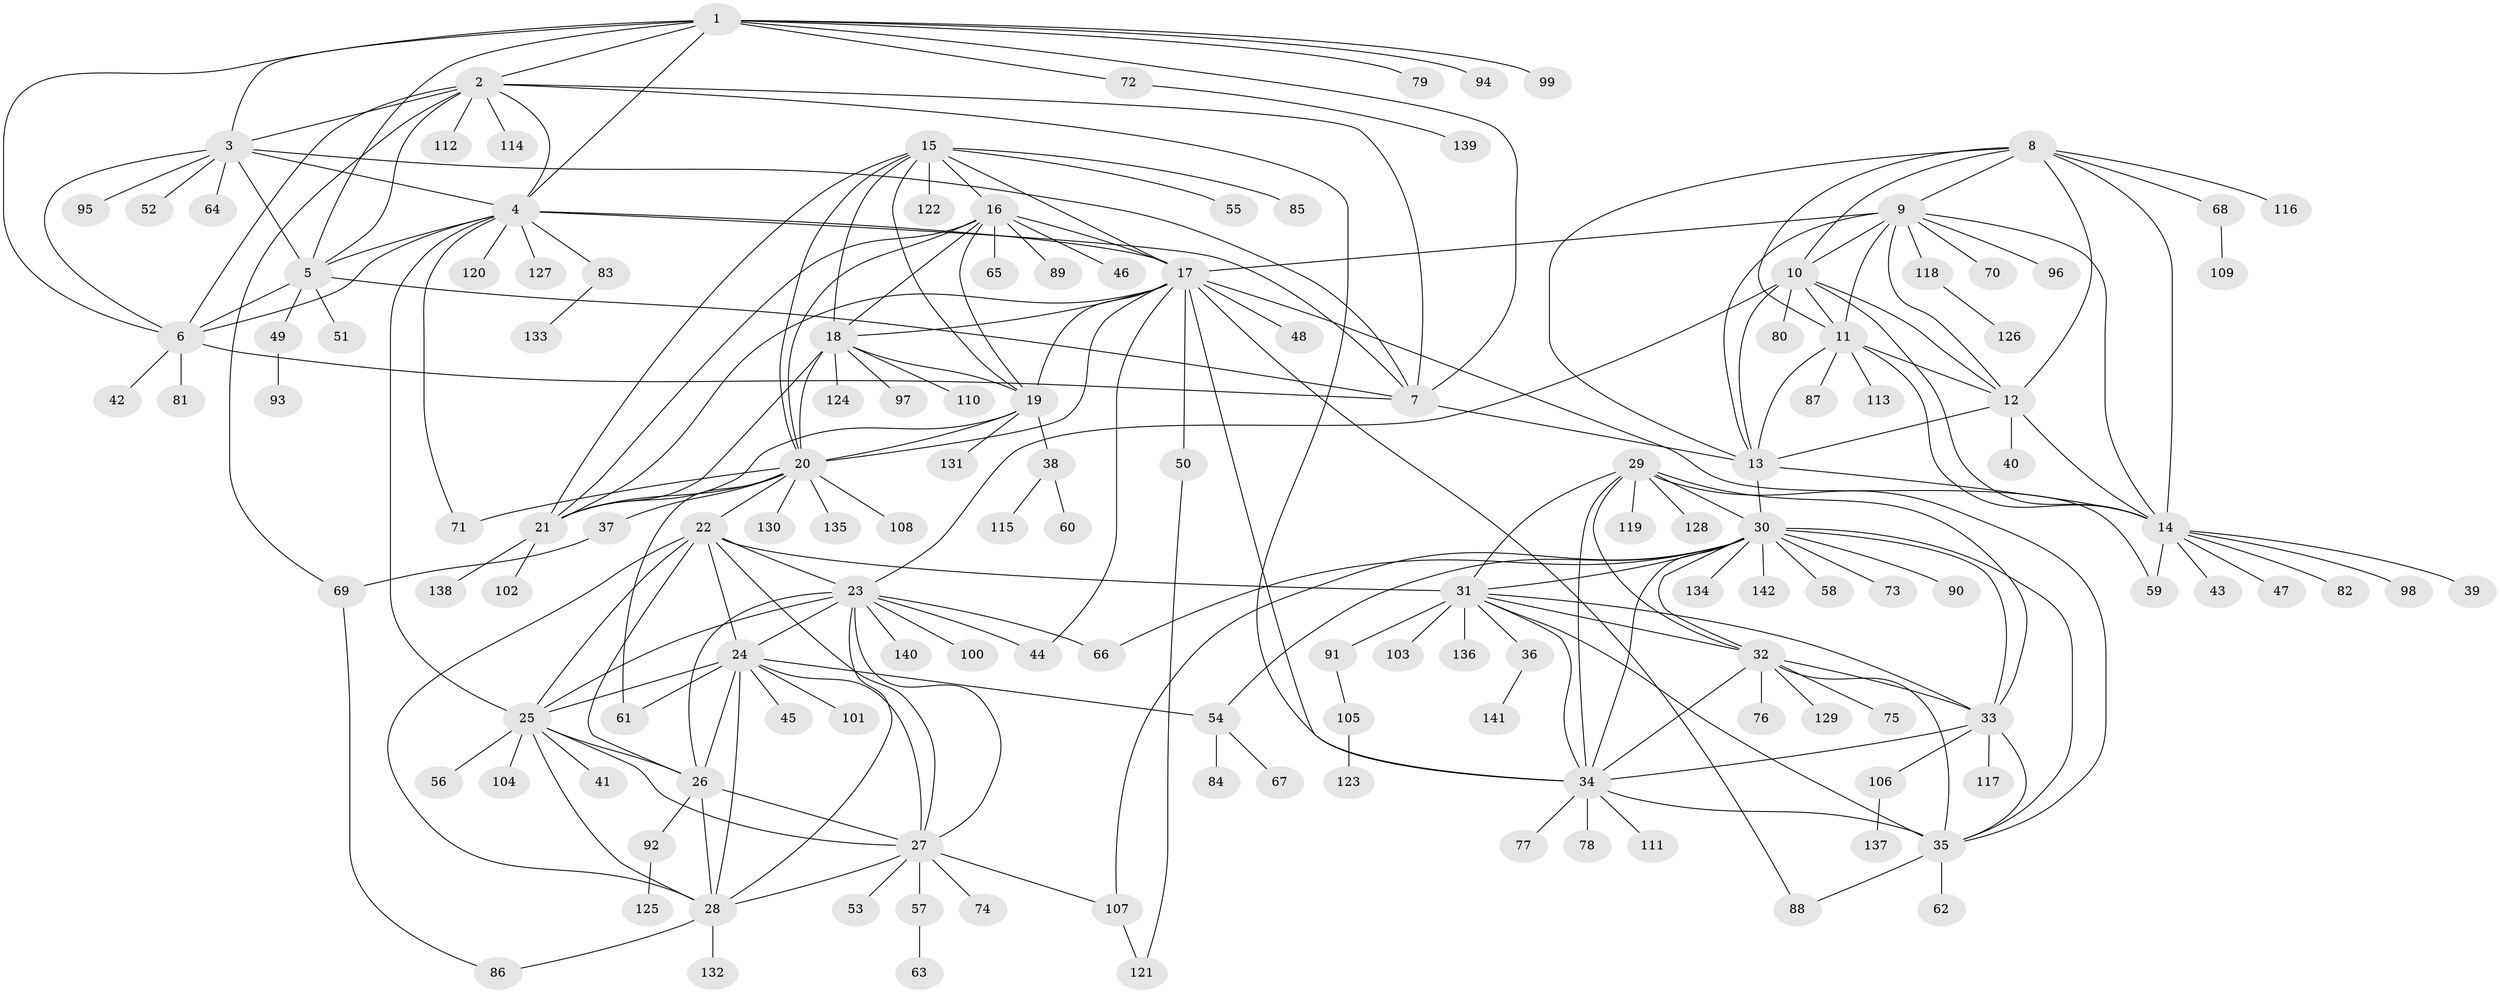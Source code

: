 // Generated by graph-tools (version 1.1) at 2025/15/03/09/25 04:15:52]
// undirected, 142 vertices, 233 edges
graph export_dot {
graph [start="1"]
  node [color=gray90,style=filled];
  1;
  2;
  3;
  4;
  5;
  6;
  7;
  8;
  9;
  10;
  11;
  12;
  13;
  14;
  15;
  16;
  17;
  18;
  19;
  20;
  21;
  22;
  23;
  24;
  25;
  26;
  27;
  28;
  29;
  30;
  31;
  32;
  33;
  34;
  35;
  36;
  37;
  38;
  39;
  40;
  41;
  42;
  43;
  44;
  45;
  46;
  47;
  48;
  49;
  50;
  51;
  52;
  53;
  54;
  55;
  56;
  57;
  58;
  59;
  60;
  61;
  62;
  63;
  64;
  65;
  66;
  67;
  68;
  69;
  70;
  71;
  72;
  73;
  74;
  75;
  76;
  77;
  78;
  79;
  80;
  81;
  82;
  83;
  84;
  85;
  86;
  87;
  88;
  89;
  90;
  91;
  92;
  93;
  94;
  95;
  96;
  97;
  98;
  99;
  100;
  101;
  102;
  103;
  104;
  105;
  106;
  107;
  108;
  109;
  110;
  111;
  112;
  113;
  114;
  115;
  116;
  117;
  118;
  119;
  120;
  121;
  122;
  123;
  124;
  125;
  126;
  127;
  128;
  129;
  130;
  131;
  132;
  133;
  134;
  135;
  136;
  137;
  138;
  139;
  140;
  141;
  142;
  1 -- 2;
  1 -- 3;
  1 -- 4;
  1 -- 5;
  1 -- 6;
  1 -- 7;
  1 -- 72;
  1 -- 79;
  1 -- 94;
  1 -- 99;
  2 -- 3;
  2 -- 4;
  2 -- 5;
  2 -- 6;
  2 -- 7;
  2 -- 34;
  2 -- 69;
  2 -- 112;
  2 -- 114;
  3 -- 4;
  3 -- 5;
  3 -- 6;
  3 -- 7;
  3 -- 52;
  3 -- 64;
  3 -- 95;
  4 -- 5;
  4 -- 6;
  4 -- 7;
  4 -- 17;
  4 -- 25;
  4 -- 71;
  4 -- 83;
  4 -- 120;
  4 -- 127;
  5 -- 6;
  5 -- 7;
  5 -- 49;
  5 -- 51;
  6 -- 7;
  6 -- 42;
  6 -- 81;
  7 -- 13;
  8 -- 9;
  8 -- 10;
  8 -- 11;
  8 -- 12;
  8 -- 13;
  8 -- 14;
  8 -- 68;
  8 -- 116;
  9 -- 10;
  9 -- 11;
  9 -- 12;
  9 -- 13;
  9 -- 14;
  9 -- 17;
  9 -- 70;
  9 -- 96;
  9 -- 118;
  10 -- 11;
  10 -- 12;
  10 -- 13;
  10 -- 14;
  10 -- 23;
  10 -- 80;
  11 -- 12;
  11 -- 13;
  11 -- 14;
  11 -- 87;
  11 -- 113;
  12 -- 13;
  12 -- 14;
  12 -- 40;
  13 -- 14;
  13 -- 30;
  14 -- 39;
  14 -- 43;
  14 -- 47;
  14 -- 59;
  14 -- 82;
  14 -- 98;
  15 -- 16;
  15 -- 17;
  15 -- 18;
  15 -- 19;
  15 -- 20;
  15 -- 21;
  15 -- 55;
  15 -- 85;
  15 -- 122;
  16 -- 17;
  16 -- 18;
  16 -- 19;
  16 -- 20;
  16 -- 21;
  16 -- 46;
  16 -- 65;
  16 -- 89;
  17 -- 18;
  17 -- 19;
  17 -- 20;
  17 -- 21;
  17 -- 34;
  17 -- 44;
  17 -- 48;
  17 -- 50;
  17 -- 59;
  17 -- 88;
  18 -- 19;
  18 -- 20;
  18 -- 21;
  18 -- 97;
  18 -- 110;
  18 -- 124;
  19 -- 20;
  19 -- 21;
  19 -- 38;
  19 -- 131;
  20 -- 21;
  20 -- 22;
  20 -- 37;
  20 -- 61;
  20 -- 71;
  20 -- 108;
  20 -- 130;
  20 -- 135;
  21 -- 102;
  21 -- 138;
  22 -- 23;
  22 -- 24;
  22 -- 25;
  22 -- 26;
  22 -- 27;
  22 -- 28;
  22 -- 31;
  23 -- 24;
  23 -- 25;
  23 -- 26;
  23 -- 27;
  23 -- 28;
  23 -- 44;
  23 -- 66;
  23 -- 100;
  23 -- 140;
  24 -- 25;
  24 -- 26;
  24 -- 27;
  24 -- 28;
  24 -- 45;
  24 -- 54;
  24 -- 61;
  24 -- 101;
  25 -- 26;
  25 -- 27;
  25 -- 28;
  25 -- 41;
  25 -- 56;
  25 -- 104;
  26 -- 27;
  26 -- 28;
  26 -- 92;
  27 -- 28;
  27 -- 53;
  27 -- 57;
  27 -- 74;
  27 -- 107;
  28 -- 86;
  28 -- 132;
  29 -- 30;
  29 -- 31;
  29 -- 32;
  29 -- 33;
  29 -- 34;
  29 -- 35;
  29 -- 119;
  29 -- 128;
  30 -- 31;
  30 -- 32;
  30 -- 33;
  30 -- 34;
  30 -- 35;
  30 -- 54;
  30 -- 58;
  30 -- 66;
  30 -- 73;
  30 -- 90;
  30 -- 107;
  30 -- 134;
  30 -- 142;
  31 -- 32;
  31 -- 33;
  31 -- 34;
  31 -- 35;
  31 -- 36;
  31 -- 91;
  31 -- 103;
  31 -- 136;
  32 -- 33;
  32 -- 34;
  32 -- 35;
  32 -- 75;
  32 -- 76;
  32 -- 129;
  33 -- 34;
  33 -- 35;
  33 -- 106;
  33 -- 117;
  34 -- 35;
  34 -- 77;
  34 -- 78;
  34 -- 111;
  35 -- 62;
  35 -- 88;
  36 -- 141;
  37 -- 69;
  38 -- 60;
  38 -- 115;
  49 -- 93;
  50 -- 121;
  54 -- 67;
  54 -- 84;
  57 -- 63;
  68 -- 109;
  69 -- 86;
  72 -- 139;
  83 -- 133;
  91 -- 105;
  92 -- 125;
  105 -- 123;
  106 -- 137;
  107 -- 121;
  118 -- 126;
}
